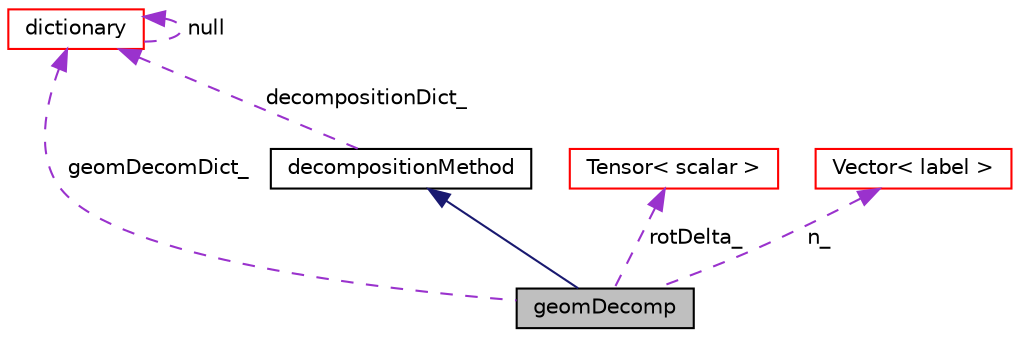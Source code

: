 digraph "geomDecomp"
{
  bgcolor="transparent";
  edge [fontname="Helvetica",fontsize="10",labelfontname="Helvetica",labelfontsize="10"];
  node [fontname="Helvetica",fontsize="10",shape=record];
  Node1 [label="geomDecomp",height=0.2,width=0.4,color="black", fillcolor="grey75", style="filled", fontcolor="black"];
  Node2 -> Node1 [dir="back",color="midnightblue",fontsize="10",style="solid",fontname="Helvetica"];
  Node2 [label="decompositionMethod",height=0.2,width=0.4,color="black",URL="$a00506.html",tooltip="Abstract base class for decomposition. "];
  Node3 -> Node2 [dir="back",color="darkorchid3",fontsize="10",style="dashed",label=" decompositionDict_" ,fontname="Helvetica"];
  Node3 [label="dictionary",height=0.2,width=0.4,color="red",URL="$a00524.html",tooltip="A list of keyword definitions, which are a keyword followed by any number of values (e..."];
  Node3 -> Node3 [dir="back",color="darkorchid3",fontsize="10",style="dashed",label=" null" ,fontname="Helvetica"];
  Node4 -> Node1 [dir="back",color="darkorchid3",fontsize="10",style="dashed",label=" rotDelta_" ,fontname="Helvetica"];
  Node4 [label="Tensor\< scalar \>",height=0.2,width=0.4,color="red",URL="$a02575.html"];
  Node3 -> Node1 [dir="back",color="darkorchid3",fontsize="10",style="dashed",label=" geomDecomDict_" ,fontname="Helvetica"];
  Node5 -> Node1 [dir="back",color="darkorchid3",fontsize="10",style="dashed",label=" n_" ,fontname="Helvetica"];
  Node5 [label="Vector\< label \>",height=0.2,width=0.4,color="red",URL="$a02805.html"];
}
